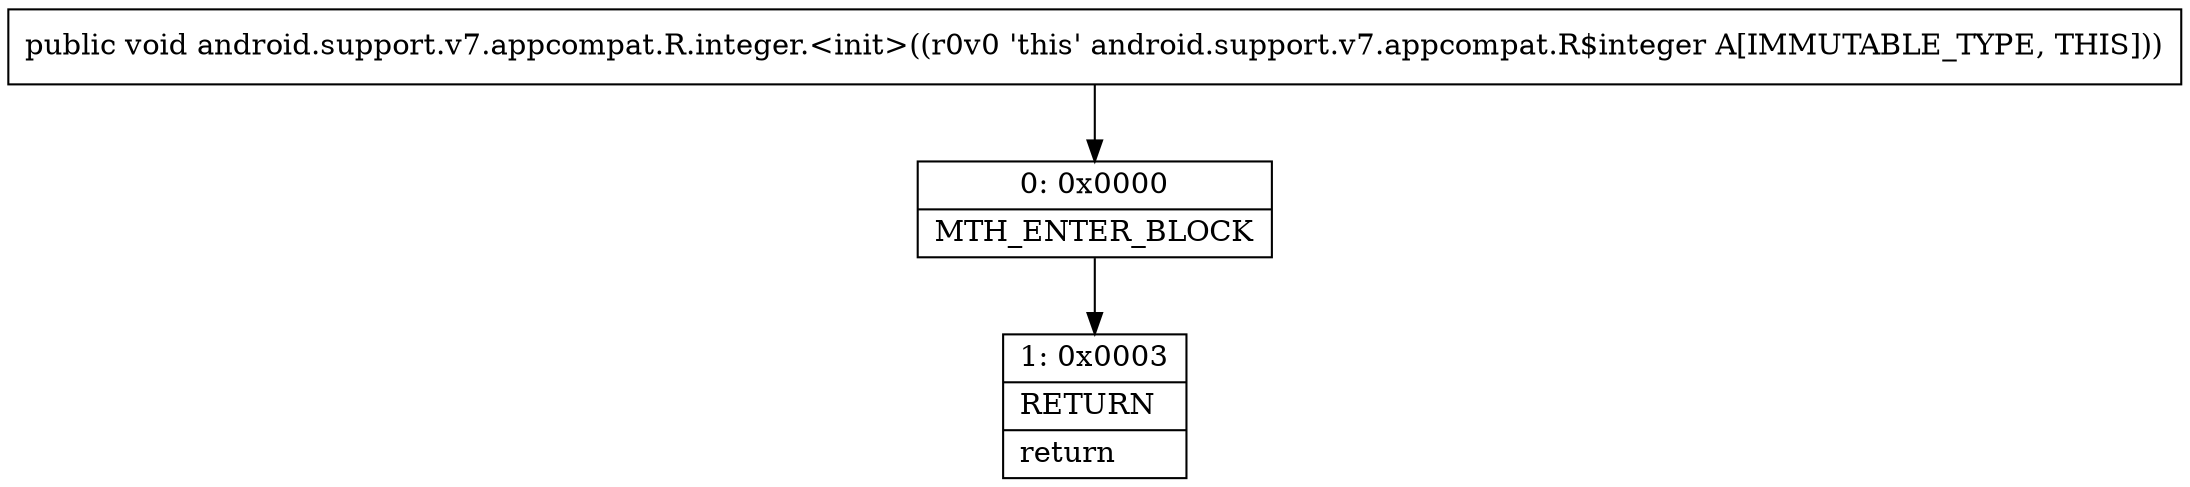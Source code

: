 digraph "CFG forandroid.support.v7.appcompat.R.integer.\<init\>()V" {
Node_0 [shape=record,label="{0\:\ 0x0000|MTH_ENTER_BLOCK\l}"];
Node_1 [shape=record,label="{1\:\ 0x0003|RETURN\l|return\l}"];
MethodNode[shape=record,label="{public void android.support.v7.appcompat.R.integer.\<init\>((r0v0 'this' android.support.v7.appcompat.R$integer A[IMMUTABLE_TYPE, THIS])) }"];
MethodNode -> Node_0;
Node_0 -> Node_1;
}

